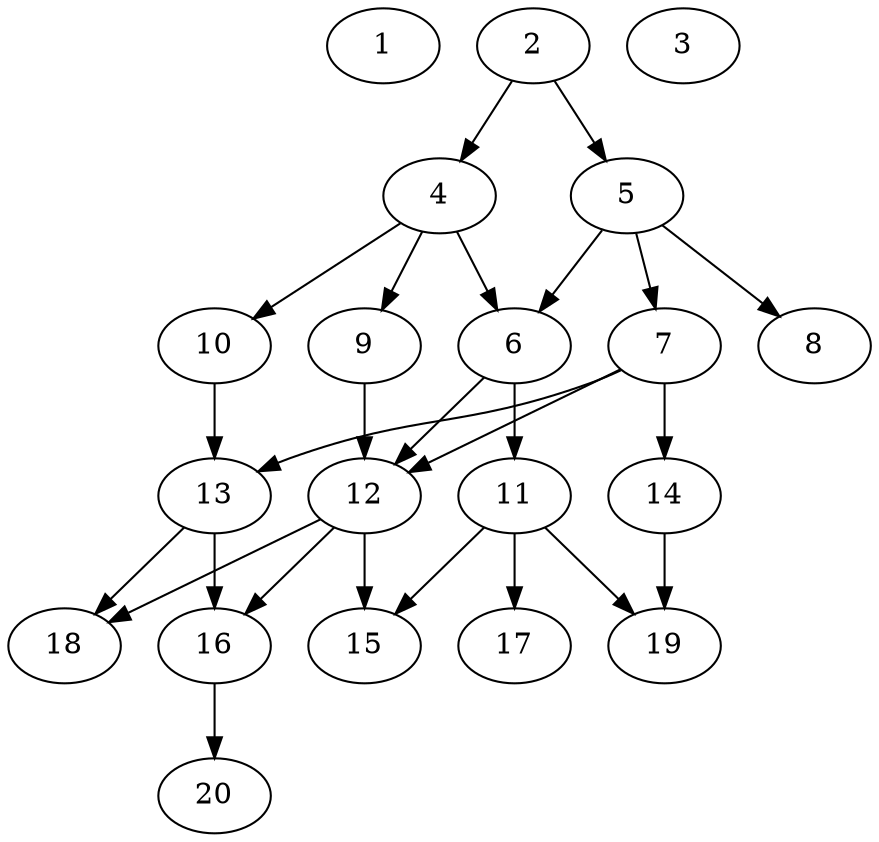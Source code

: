 // DAG automatically generated by daggen at Thu Oct  3 13:58:42 2019
// ./daggen --dot -n 20 --ccr 0.4 --fat 0.5 --regular 0.5 --density 0.6 --mindata 5242880 --maxdata 52428800 
digraph G {
  1 [size="55129600", alpha="0.16", expect_size="22051840"] 
  2 [size="25280000", alpha="0.20", expect_size="10112000"] 
  2 -> 4 [size ="10112000"]
  2 -> 5 [size ="10112000"]
  3 [size="81241600", alpha="0.20", expect_size="32496640"] 
  4 [size="32755200", alpha="0.18", expect_size="13102080"] 
  4 -> 6 [size ="13102080"]
  4 -> 9 [size ="13102080"]
  4 -> 10 [size ="13102080"]
  5 [size="119997440", alpha="0.20", expect_size="47998976"] 
  5 -> 6 [size ="47998976"]
  5 -> 7 [size ="47998976"]
  5 -> 8 [size ="47998976"]
  6 [size="38597120", alpha="0.04", expect_size="15438848"] 
  6 -> 11 [size ="15438848"]
  6 -> 12 [size ="15438848"]
  7 [size="108846080", alpha="0.04", expect_size="43538432"] 
  7 -> 12 [size ="43538432"]
  7 -> 13 [size ="43538432"]
  7 -> 14 [size ="43538432"]
  8 [size="22878720", alpha="0.13", expect_size="9151488"] 
  9 [size="107276800", alpha="0.14", expect_size="42910720"] 
  9 -> 12 [size ="42910720"]
  10 [size="83458560", alpha="0.12", expect_size="33383424"] 
  10 -> 13 [size ="33383424"]
  11 [size="55485440", alpha="0.08", expect_size="22194176"] 
  11 -> 15 [size ="22194176"]
  11 -> 17 [size ="22194176"]
  11 -> 19 [size ="22194176"]
  12 [size="29199360", alpha="0.18", expect_size="11679744"] 
  12 -> 15 [size ="11679744"]
  12 -> 16 [size ="11679744"]
  12 -> 18 [size ="11679744"]
  13 [size="26572800", alpha="0.06", expect_size="10629120"] 
  13 -> 16 [size ="10629120"]
  13 -> 18 [size ="10629120"]
  14 [size="24675840", alpha="0.12", expect_size="9870336"] 
  14 -> 19 [size ="9870336"]
  15 [size="14371840", alpha="0.13", expect_size="5748736"] 
  16 [size="13493760", alpha="0.09", expect_size="5397504"] 
  16 -> 20 [size ="5397504"]
  17 [size="35128320", alpha="0.02", expect_size="14051328"] 
  18 [size="58135040", alpha="0.08", expect_size="23254016"] 
  19 [size="14553600", alpha="0.01", expect_size="5821440"] 
  20 [size="95406080", alpha="0.05", expect_size="38162432"] 
}
